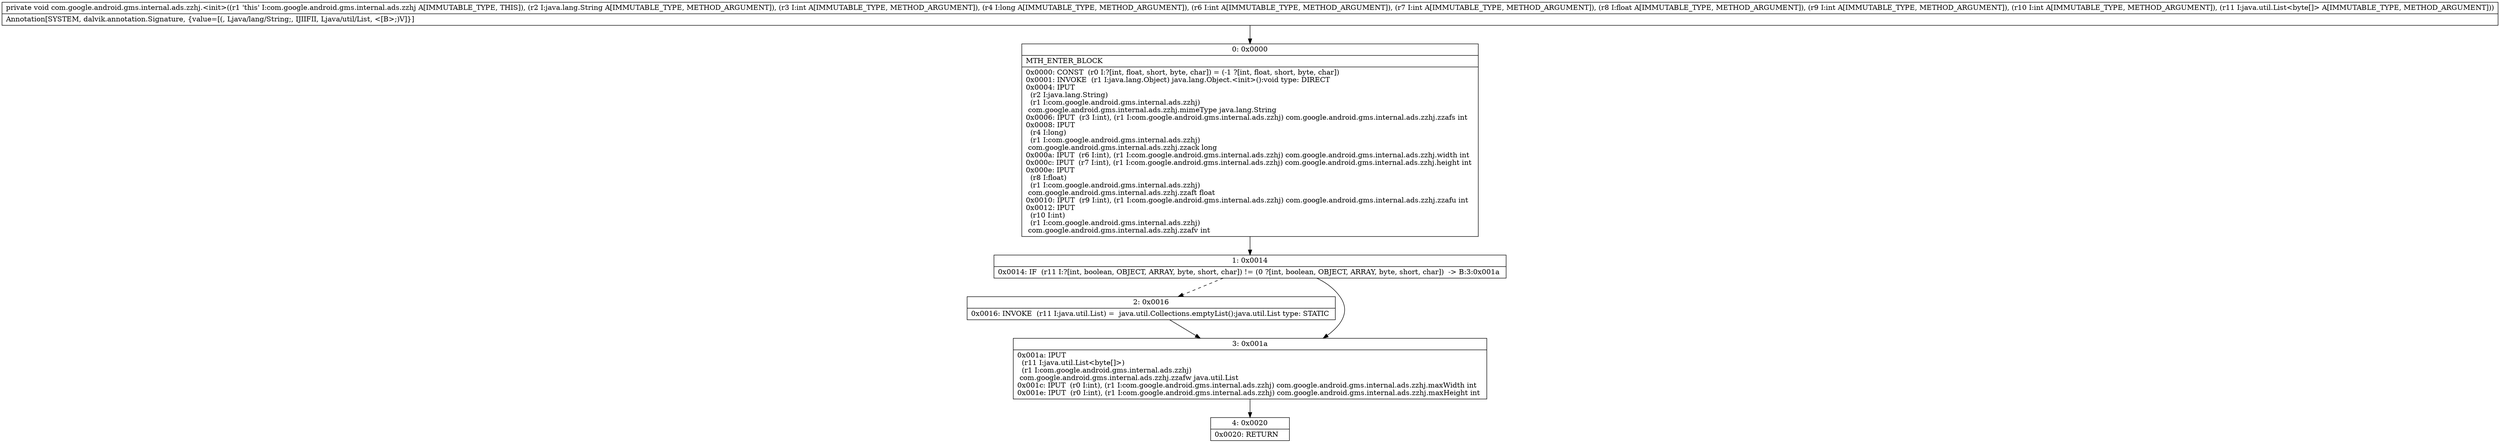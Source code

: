 digraph "CFG forcom.google.android.gms.internal.ads.zzhj.\<init\>(Ljava\/lang\/String;IJIIFIILjava\/util\/List;)V" {
Node_0 [shape=record,label="{0\:\ 0x0000|MTH_ENTER_BLOCK\l|0x0000: CONST  (r0 I:?[int, float, short, byte, char]) = (\-1 ?[int, float, short, byte, char]) \l0x0001: INVOKE  (r1 I:java.lang.Object) java.lang.Object.\<init\>():void type: DIRECT \l0x0004: IPUT  \l  (r2 I:java.lang.String)\l  (r1 I:com.google.android.gms.internal.ads.zzhj)\l com.google.android.gms.internal.ads.zzhj.mimeType java.lang.String \l0x0006: IPUT  (r3 I:int), (r1 I:com.google.android.gms.internal.ads.zzhj) com.google.android.gms.internal.ads.zzhj.zzafs int \l0x0008: IPUT  \l  (r4 I:long)\l  (r1 I:com.google.android.gms.internal.ads.zzhj)\l com.google.android.gms.internal.ads.zzhj.zzack long \l0x000a: IPUT  (r6 I:int), (r1 I:com.google.android.gms.internal.ads.zzhj) com.google.android.gms.internal.ads.zzhj.width int \l0x000c: IPUT  (r7 I:int), (r1 I:com.google.android.gms.internal.ads.zzhj) com.google.android.gms.internal.ads.zzhj.height int \l0x000e: IPUT  \l  (r8 I:float)\l  (r1 I:com.google.android.gms.internal.ads.zzhj)\l com.google.android.gms.internal.ads.zzhj.zzaft float \l0x0010: IPUT  (r9 I:int), (r1 I:com.google.android.gms.internal.ads.zzhj) com.google.android.gms.internal.ads.zzhj.zzafu int \l0x0012: IPUT  \l  (r10 I:int)\l  (r1 I:com.google.android.gms.internal.ads.zzhj)\l com.google.android.gms.internal.ads.zzhj.zzafv int \l}"];
Node_1 [shape=record,label="{1\:\ 0x0014|0x0014: IF  (r11 I:?[int, boolean, OBJECT, ARRAY, byte, short, char]) != (0 ?[int, boolean, OBJECT, ARRAY, byte, short, char])  \-\> B:3:0x001a \l}"];
Node_2 [shape=record,label="{2\:\ 0x0016|0x0016: INVOKE  (r11 I:java.util.List) =  java.util.Collections.emptyList():java.util.List type: STATIC \l}"];
Node_3 [shape=record,label="{3\:\ 0x001a|0x001a: IPUT  \l  (r11 I:java.util.List\<byte[]\>)\l  (r1 I:com.google.android.gms.internal.ads.zzhj)\l com.google.android.gms.internal.ads.zzhj.zzafw java.util.List \l0x001c: IPUT  (r0 I:int), (r1 I:com.google.android.gms.internal.ads.zzhj) com.google.android.gms.internal.ads.zzhj.maxWidth int \l0x001e: IPUT  (r0 I:int), (r1 I:com.google.android.gms.internal.ads.zzhj) com.google.android.gms.internal.ads.zzhj.maxHeight int \l}"];
Node_4 [shape=record,label="{4\:\ 0x0020|0x0020: RETURN   \l}"];
MethodNode[shape=record,label="{private void com.google.android.gms.internal.ads.zzhj.\<init\>((r1 'this' I:com.google.android.gms.internal.ads.zzhj A[IMMUTABLE_TYPE, THIS]), (r2 I:java.lang.String A[IMMUTABLE_TYPE, METHOD_ARGUMENT]), (r3 I:int A[IMMUTABLE_TYPE, METHOD_ARGUMENT]), (r4 I:long A[IMMUTABLE_TYPE, METHOD_ARGUMENT]), (r6 I:int A[IMMUTABLE_TYPE, METHOD_ARGUMENT]), (r7 I:int A[IMMUTABLE_TYPE, METHOD_ARGUMENT]), (r8 I:float A[IMMUTABLE_TYPE, METHOD_ARGUMENT]), (r9 I:int A[IMMUTABLE_TYPE, METHOD_ARGUMENT]), (r10 I:int A[IMMUTABLE_TYPE, METHOD_ARGUMENT]), (r11 I:java.util.List\<byte[]\> A[IMMUTABLE_TYPE, METHOD_ARGUMENT]))  | Annotation[SYSTEM, dalvik.annotation.Signature, \{value=[(, Ljava\/lang\/String;, IJIIFII, Ljava\/util\/List, \<[B\>;)V]\}]\l}"];
MethodNode -> Node_0;
Node_0 -> Node_1;
Node_1 -> Node_2[style=dashed];
Node_1 -> Node_3;
Node_2 -> Node_3;
Node_3 -> Node_4;
}

